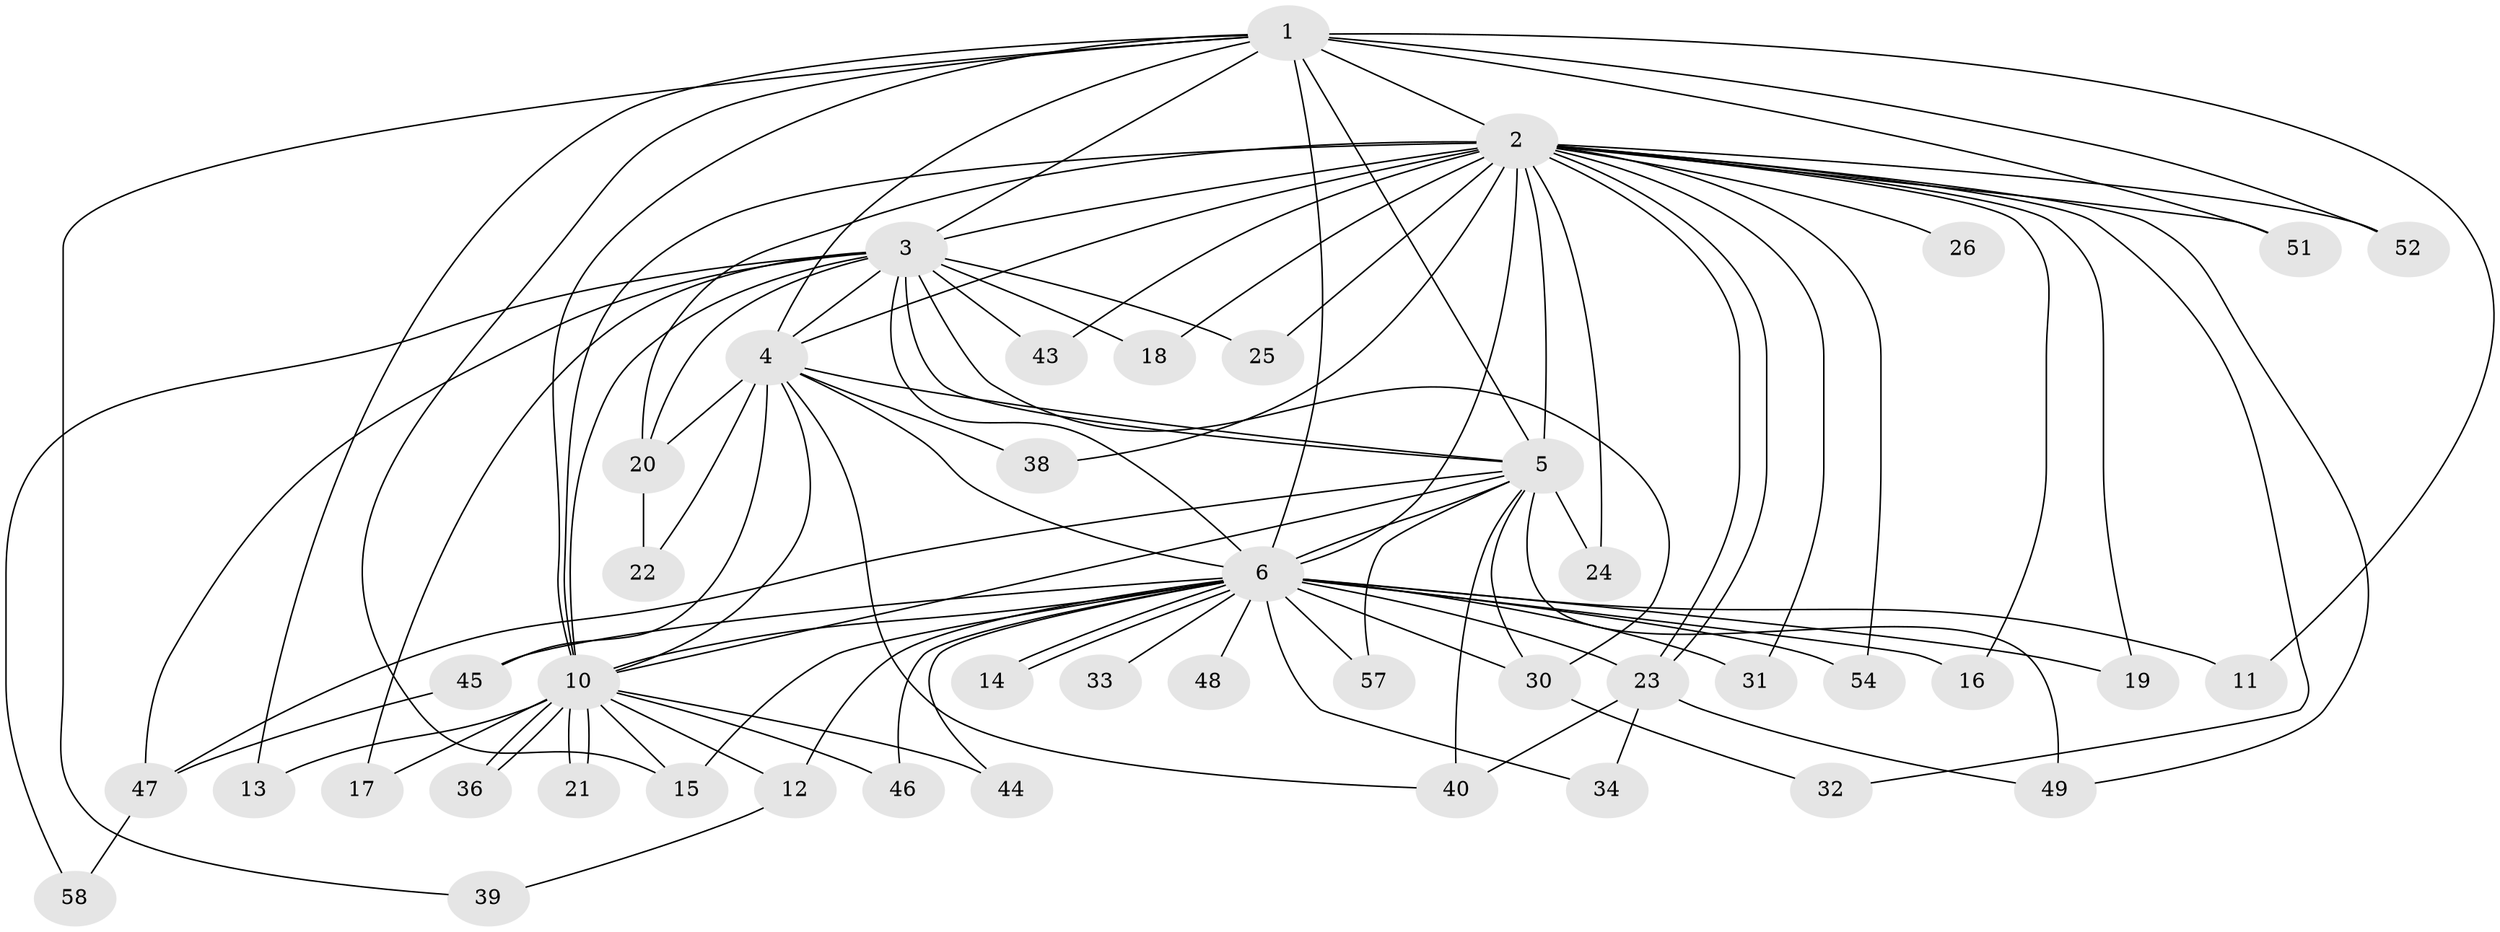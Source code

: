 // original degree distribution, {12: 0.034482758620689655, 20: 0.017241379310344827, 17: 0.034482758620689655, 16: 0.05172413793103448, 23: 0.017241379310344827, 19: 0.017241379310344827, 2: 0.6206896551724138, 3: 0.10344827586206896, 4: 0.10344827586206896}
// Generated by graph-tools (version 1.1) at 2025/41/03/06/25 10:41:33]
// undirected, 44 vertices, 99 edges
graph export_dot {
graph [start="1"]
  node [color=gray90,style=filled];
  1 [super="+8"];
  2 [super="+9"];
  3 [super="+56"];
  4 [super="+41"];
  5 [super="+29"];
  6 [super="+7"];
  10 [super="+42"];
  11;
  12;
  13;
  14;
  15 [super="+28"];
  16;
  17;
  18;
  19;
  20 [super="+35"];
  21;
  22;
  23 [super="+27"];
  24;
  25;
  26;
  30 [super="+37"];
  31;
  32;
  33;
  34;
  36;
  38;
  39;
  40;
  43;
  44;
  45;
  46;
  47 [super="+53"];
  48;
  49 [super="+50"];
  51;
  52;
  54 [super="+55"];
  57;
  58;
  1 -- 2 [weight=4];
  1 -- 3 [weight=2];
  1 -- 4 [weight=2];
  1 -- 5 [weight=2];
  1 -- 6 [weight=4];
  1 -- 10 [weight=2];
  1 -- 11;
  1 -- 13;
  1 -- 15;
  1 -- 39;
  1 -- 51;
  1 -- 52;
  2 -- 3 [weight=2];
  2 -- 4 [weight=2];
  2 -- 5 [weight=2];
  2 -- 6 [weight=4];
  2 -- 10 [weight=2];
  2 -- 16;
  2 -- 18;
  2 -- 19;
  2 -- 20;
  2 -- 23;
  2 -- 23;
  2 -- 25;
  2 -- 26 [weight=2];
  2 -- 32;
  2 -- 43;
  2 -- 54;
  2 -- 38;
  2 -- 49;
  2 -- 51;
  2 -- 52;
  2 -- 24;
  2 -- 31;
  3 -- 4;
  3 -- 5;
  3 -- 6 [weight=2];
  3 -- 10;
  3 -- 17;
  3 -- 18;
  3 -- 25;
  3 -- 43;
  3 -- 47;
  3 -- 58;
  3 -- 20;
  3 -- 30;
  4 -- 5 [weight=2];
  4 -- 6 [weight=2];
  4 -- 10;
  4 -- 20 [weight=2];
  4 -- 22;
  4 -- 38;
  4 -- 45;
  4 -- 40;
  5 -- 6 [weight=2];
  5 -- 10;
  5 -- 24;
  5 -- 30;
  5 -- 40;
  5 -- 47;
  5 -- 57;
  5 -- 49;
  6 -- 10 [weight=2];
  6 -- 11;
  6 -- 14;
  6 -- 14;
  6 -- 15 [weight=2];
  6 -- 16;
  6 -- 30;
  6 -- 31;
  6 -- 33 [weight=2];
  6 -- 34;
  6 -- 44;
  6 -- 45;
  6 -- 46;
  6 -- 48 [weight=2];
  6 -- 57;
  6 -- 12;
  6 -- 19;
  6 -- 54 [weight=2];
  6 -- 23;
  10 -- 12;
  10 -- 13;
  10 -- 17;
  10 -- 21;
  10 -- 21;
  10 -- 36;
  10 -- 36;
  10 -- 44;
  10 -- 46;
  10 -- 15;
  12 -- 39;
  20 -- 22;
  23 -- 34;
  23 -- 40;
  23 -- 49;
  30 -- 32;
  45 -- 47;
  47 -- 58;
}
